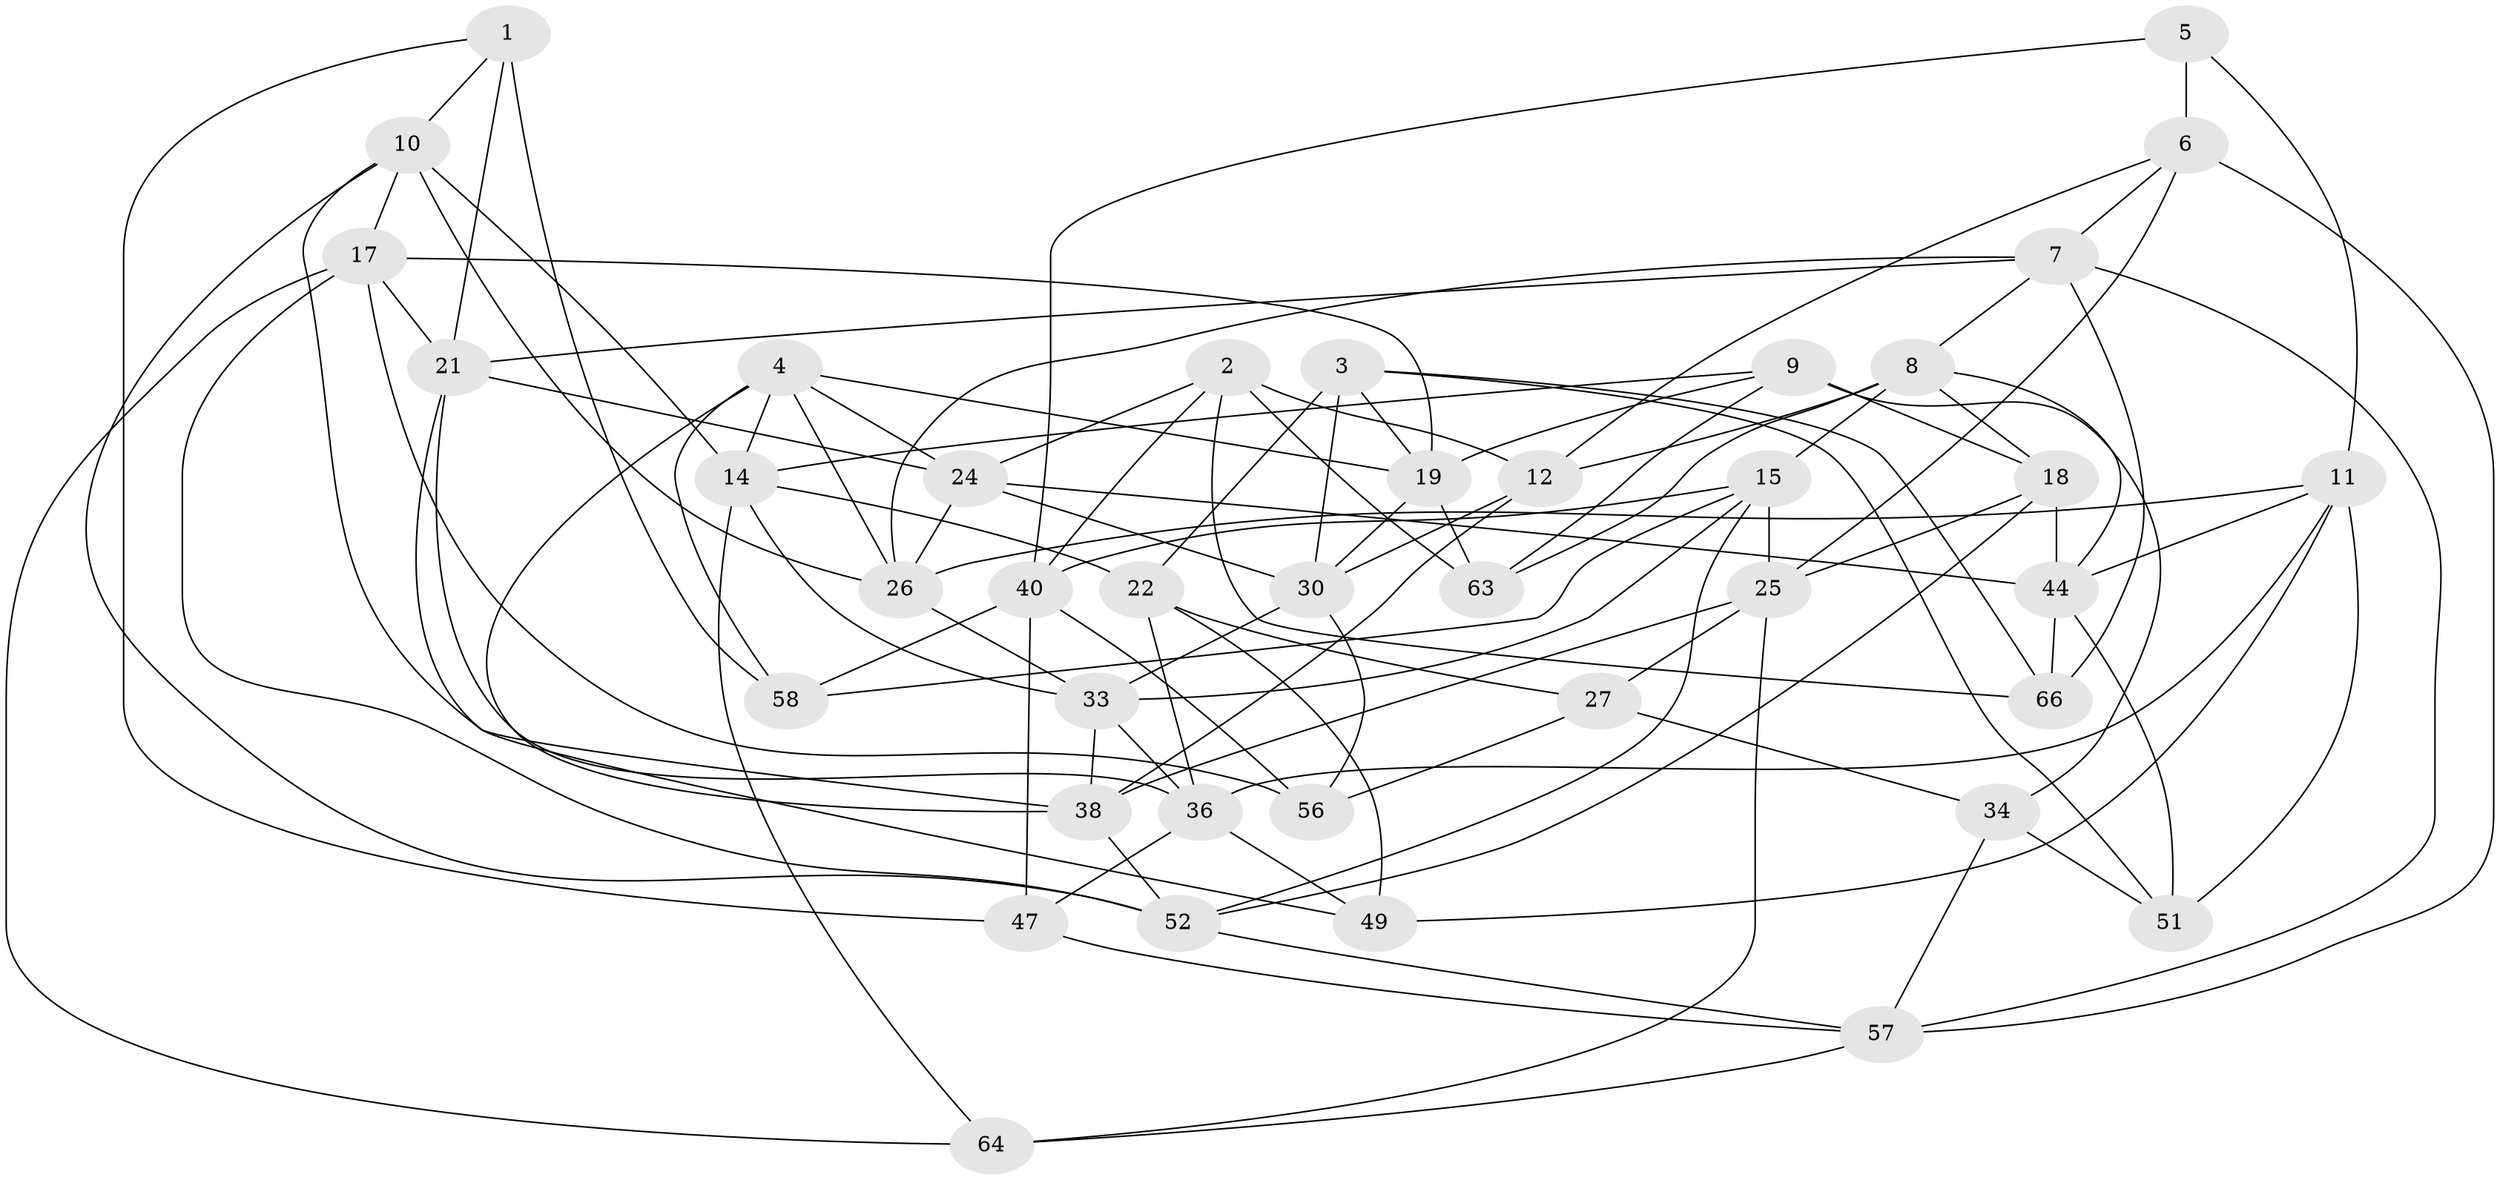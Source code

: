 // original degree distribution, {4: 1.0}
// Generated by graph-tools (version 1.1) at 2025/42/03/06/25 10:42:19]
// undirected, 40 vertices, 104 edges
graph export_dot {
graph [start="1"]
  node [color=gray90,style=filled];
  1;
  2 [super="+35"];
  3 [super="+43"];
  4 [super="+37"];
  5;
  6 [super="+55"];
  7 [super="+16"];
  8 [super="+28"];
  9 [super="+31"];
  10 [super="+50"];
  11 [super="+23"];
  12 [super="+13"];
  14 [super="+42"];
  15 [super="+20"];
  17 [super="+32"];
  18 [super="+62"];
  19 [super="+60"];
  21 [super="+65"];
  22 [super="+29"];
  24 [super="+61"];
  25 [super="+45"];
  26 [super="+39"];
  27;
  30 [super="+46"];
  33 [super="+68"];
  34;
  36 [super="+48"];
  38 [super="+41"];
  40 [super="+54"];
  44 [super="+59"];
  47;
  49;
  51;
  52 [super="+53"];
  56;
  57 [super="+67"];
  58;
  63;
  64;
  66;
  1 -- 10;
  1 -- 47;
  1 -- 21;
  1 -- 58;
  2 -- 12 [weight=2];
  2 -- 40;
  2 -- 63;
  2 -- 66;
  2 -- 24;
  3 -- 30;
  3 -- 51;
  3 -- 66;
  3 -- 22 [weight=2];
  3 -- 19;
  4 -- 58;
  4 -- 24;
  4 -- 19;
  4 -- 38;
  4 -- 26;
  4 -- 14;
  5 -- 40;
  5 -- 6 [weight=2];
  5 -- 11;
  6 -- 25;
  6 -- 12;
  6 -- 57;
  6 -- 7;
  7 -- 66;
  7 -- 26;
  7 -- 21;
  7 -- 8;
  7 -- 57;
  8 -- 63;
  8 -- 44;
  8 -- 18;
  8 -- 12;
  8 -- 15;
  9 -- 18 [weight=2];
  9 -- 63;
  9 -- 14;
  9 -- 19;
  9 -- 34;
  10 -- 38;
  10 -- 14;
  10 -- 17;
  10 -- 26;
  10 -- 52;
  11 -- 36;
  11 -- 44;
  11 -- 49;
  11 -- 26;
  11 -- 51;
  12 -- 30;
  12 -- 38;
  14 -- 64;
  14 -- 33;
  14 -- 22;
  15 -- 58;
  15 -- 40;
  15 -- 33;
  15 -- 52;
  15 -- 25;
  17 -- 56;
  17 -- 19;
  17 -- 64;
  17 -- 52;
  17 -- 21;
  18 -- 52;
  18 -- 44;
  18 -- 25;
  19 -- 63;
  19 -- 30;
  21 -- 49;
  21 -- 36;
  21 -- 24;
  22 -- 27;
  22 -- 36;
  22 -- 49;
  24 -- 26;
  24 -- 30;
  24 -- 44;
  25 -- 27;
  25 -- 64;
  25 -- 38;
  26 -- 33;
  27 -- 34;
  27 -- 56;
  30 -- 56;
  30 -- 33;
  33 -- 36;
  33 -- 38;
  34 -- 57;
  34 -- 51;
  36 -- 47;
  36 -- 49;
  38 -- 52;
  40 -- 58;
  40 -- 56;
  40 -- 47;
  44 -- 66;
  44 -- 51;
  47 -- 57;
  52 -- 57;
  57 -- 64;
}
